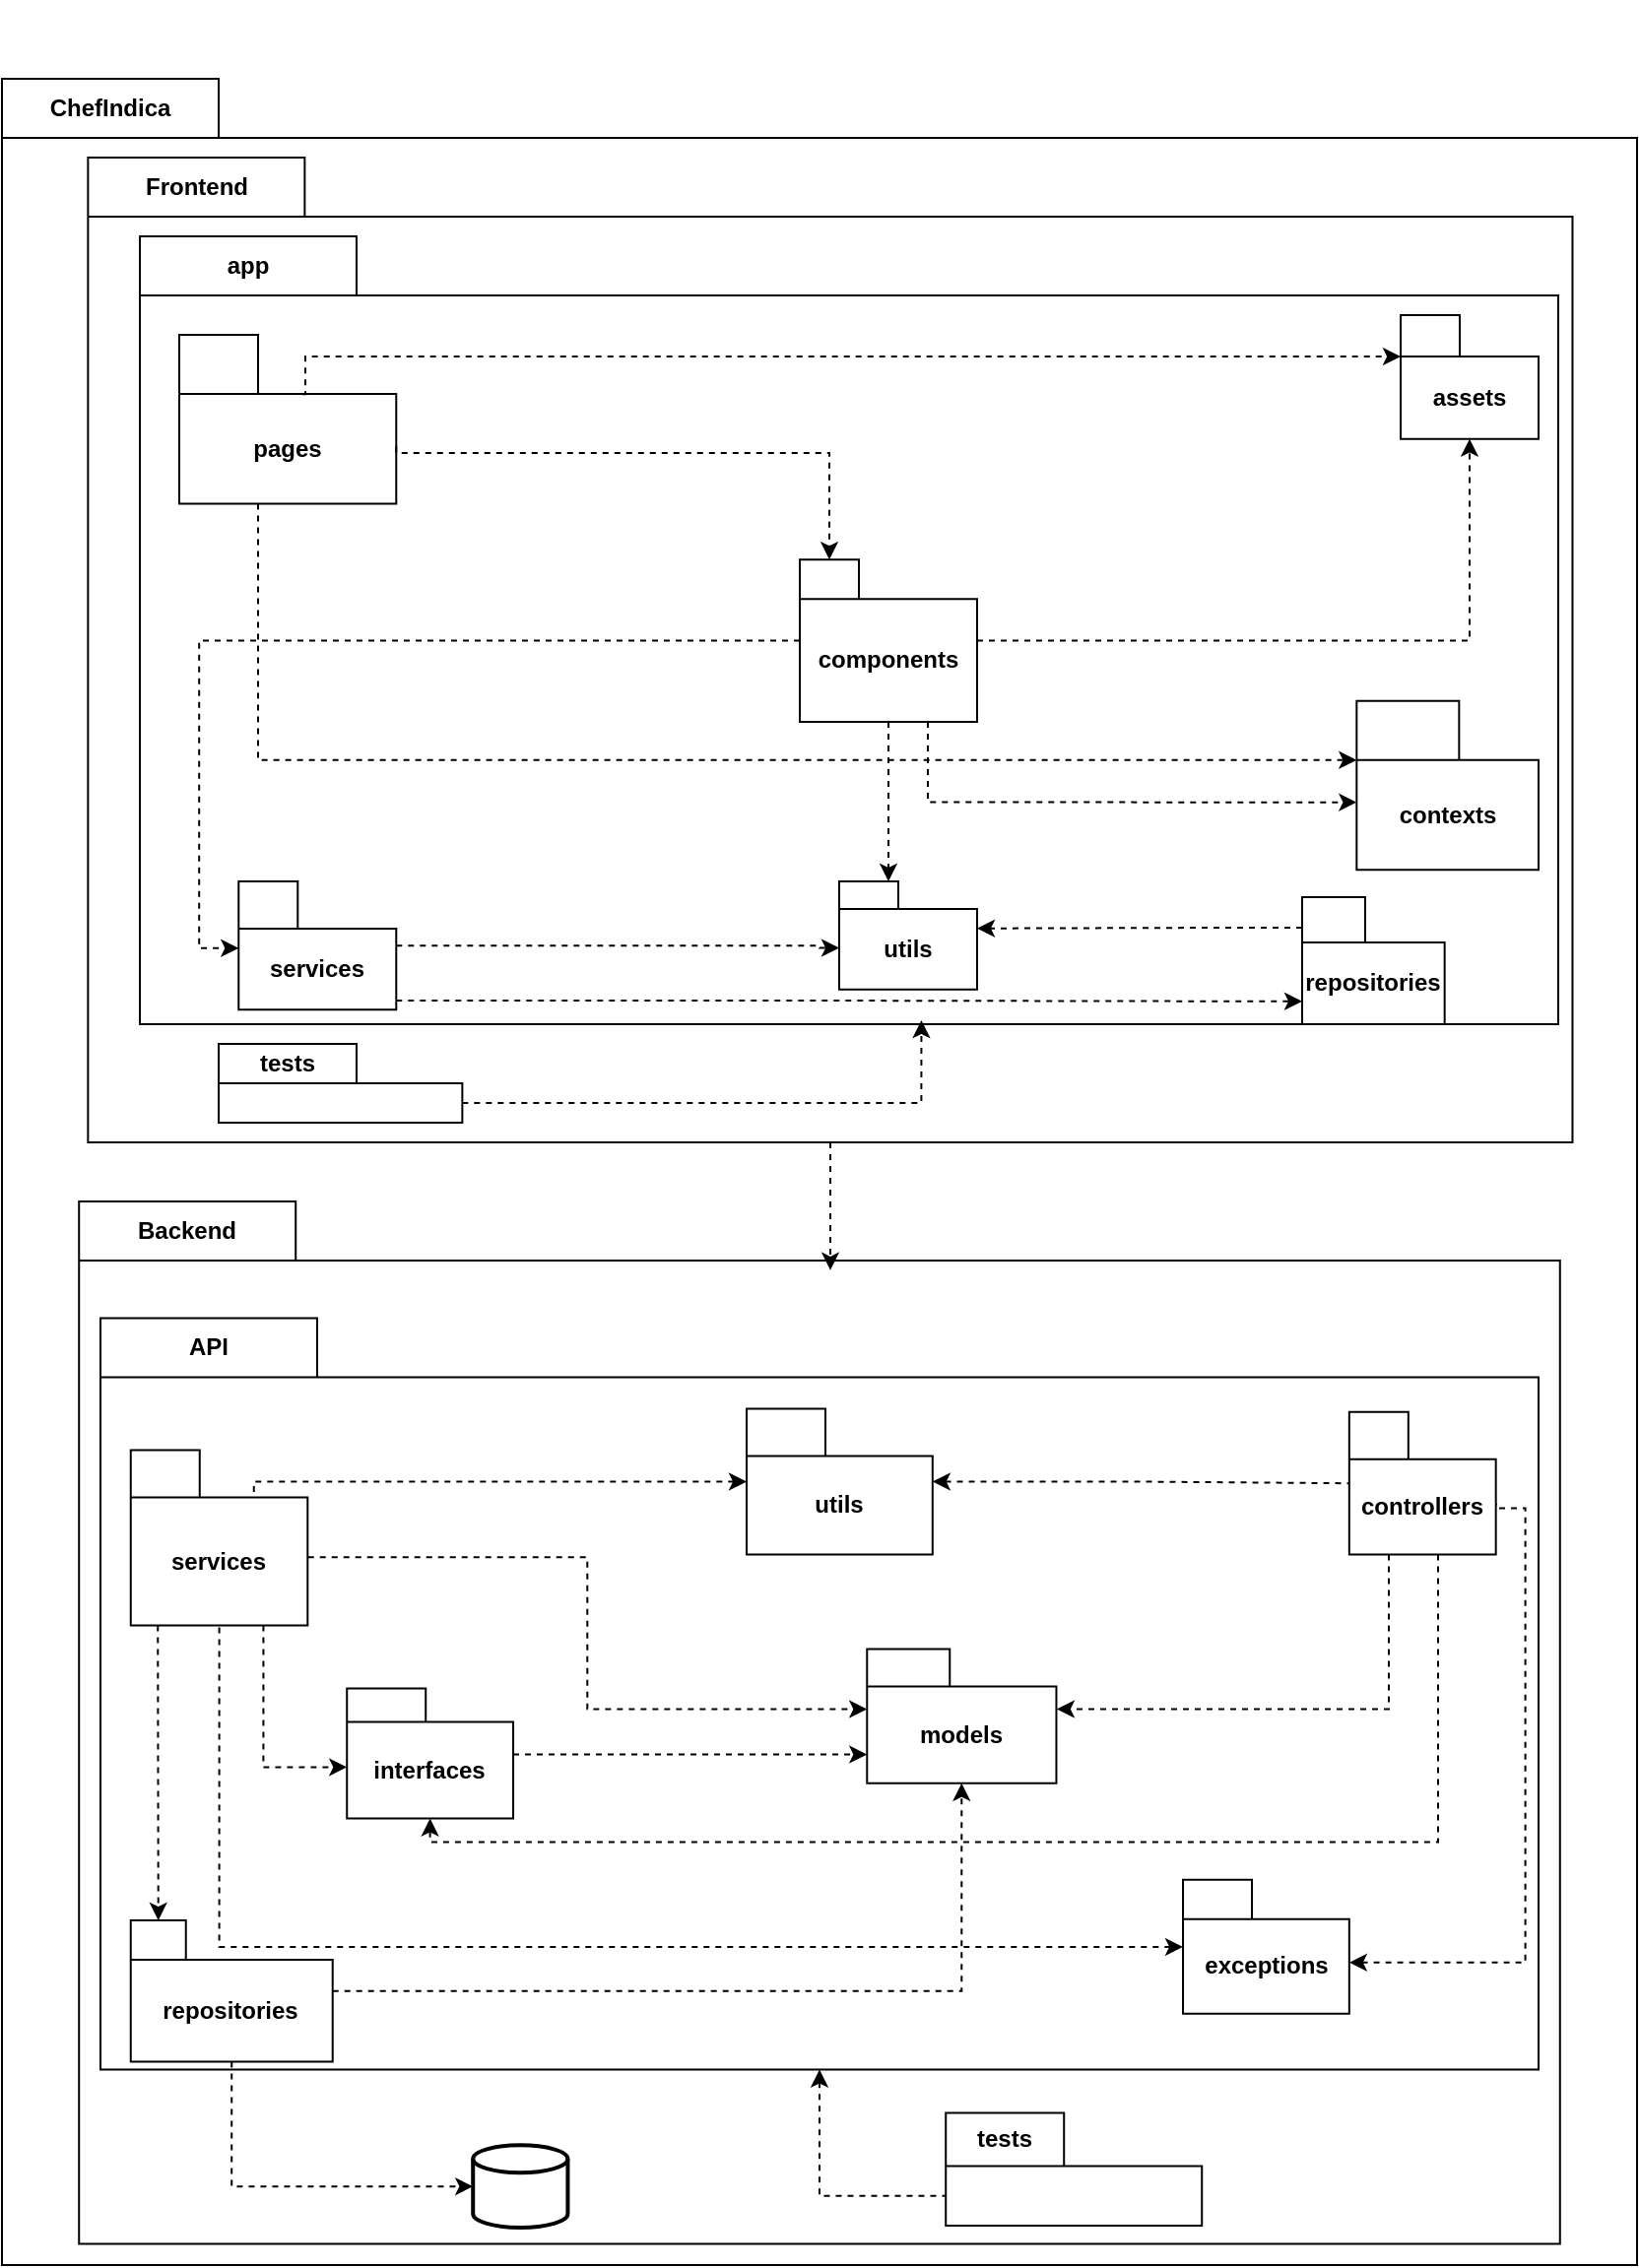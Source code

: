 <mxfile version="24.6.4" type="device">
  <diagram name="Page-1" id="UZT35TQQGvRzr8qSnucg">
    <mxGraphModel dx="1946" dy="2236" grid="1" gridSize="10" guides="1" tooltips="1" connect="1" arrows="1" fold="1" page="1" pageScale="1" pageWidth="850" pageHeight="1100" math="0" shadow="0">
      <root>
        <mxCell id="0" />
        <mxCell id="1" parent="0" />
        <mxCell id="Sj5W9hqEelweWwCMlrfV-1" value="ChefIndica" style="shape=folder;fontStyle=1;tabWidth=110;tabHeight=30;tabPosition=left;html=1;boundedLbl=1;labelInHeader=1;container=1;collapsible=0;whiteSpace=wrap;" vertex="1" parent="1">
          <mxGeometry y="10" width="830" height="1110" as="geometry" />
        </mxCell>
        <mxCell id="Sj5W9hqEelweWwCMlrfV-2" value="" style="html=1;strokeColor=none;resizeWidth=1;resizeHeight=1;fillColor=none;part=1;connectable=0;allowArrows=0;deletable=0;whiteSpace=wrap;" vertex="1" parent="Sj5W9hqEelweWwCMlrfV-1">
          <mxGeometry width="830" height="874.125" relative="1" as="geometry">
            <mxPoint y="-40" as="offset" />
          </mxGeometry>
        </mxCell>
        <mxCell id="Sj5W9hqEelweWwCMlrfV-3" value="&lt;div&gt;Frontend&lt;/div&gt;" style="shape=folder;fontStyle=1;tabWidth=110;tabHeight=30;tabPosition=left;html=1;boundedLbl=1;labelInHeader=1;container=1;collapsible=0;whiteSpace=wrap;" vertex="1" parent="Sj5W9hqEelweWwCMlrfV-1">
          <mxGeometry x="43.68" y="40" width="753.55" height="500" as="geometry" />
        </mxCell>
        <mxCell id="Sj5W9hqEelweWwCMlrfV-4" value="" style="html=1;strokeColor=none;resizeWidth=1;resizeHeight=1;fillColor=none;part=1;connectable=0;allowArrows=0;deletable=0;whiteSpace=wrap;" vertex="1" parent="Sj5W9hqEelweWwCMlrfV-3">
          <mxGeometry width="753.55" height="349.999" relative="1" as="geometry">
            <mxPoint y="30" as="offset" />
          </mxGeometry>
        </mxCell>
        <mxCell id="Sj5W9hqEelweWwCMlrfV-75" value="&lt;div&gt;tests&lt;/div&gt;" style="shape=folder;fontStyle=1;tabWidth=70;tabHeight=20;tabPosition=left;html=1;boundedLbl=1;labelInHeader=1;container=1;collapsible=0;whiteSpace=wrap;" vertex="1" parent="Sj5W9hqEelweWwCMlrfV-3">
          <mxGeometry x="66.32" y="450" width="123.68" height="40" as="geometry" />
        </mxCell>
        <mxCell id="Sj5W9hqEelweWwCMlrfV-76" value="" style="html=1;strokeColor=none;resizeWidth=1;resizeHeight=1;fillColor=none;part=1;connectable=0;allowArrows=0;deletable=0;whiteSpace=wrap;" vertex="1" parent="Sj5W9hqEelweWwCMlrfV-75">
          <mxGeometry width="123.68" height="28.0" relative="1" as="geometry">
            <mxPoint y="30" as="offset" />
          </mxGeometry>
        </mxCell>
        <mxCell id="Sj5W9hqEelweWwCMlrfV-5" value="&lt;div&gt;Backend&lt;/div&gt;" style="shape=folder;fontStyle=1;tabWidth=110;tabHeight=30;tabPosition=left;html=1;boundedLbl=1;labelInHeader=1;container=1;collapsible=0;whiteSpace=wrap;" vertex="1" parent="Sj5W9hqEelweWwCMlrfV-1">
          <mxGeometry x="39.11" y="570" width="751.78" height="529.24" as="geometry" />
        </mxCell>
        <mxCell id="Sj5W9hqEelweWwCMlrfV-6" value="" style="html=1;strokeColor=none;resizeWidth=1;resizeHeight=1;fillColor=none;part=1;connectable=0;allowArrows=0;deletable=0;whiteSpace=wrap;" vertex="1" parent="Sj5W9hqEelweWwCMlrfV-5">
          <mxGeometry width="751.78" height="370.17" relative="1" as="geometry">
            <mxPoint y="30" as="offset" />
          </mxGeometry>
        </mxCell>
        <mxCell id="Sj5W9hqEelweWwCMlrfV-7" value="&lt;div&gt;API&lt;/div&gt;" style="shape=folder;fontStyle=1;tabWidth=110;tabHeight=30;tabPosition=left;html=1;boundedLbl=1;labelInHeader=1;container=1;collapsible=0;whiteSpace=wrap;" vertex="1" parent="Sj5W9hqEelweWwCMlrfV-5">
          <mxGeometry x="10.9" y="59.242" width="729.99" height="381.527" as="geometry" />
        </mxCell>
        <mxCell id="Sj5W9hqEelweWwCMlrfV-8" value="" style="html=1;strokeColor=none;resizeWidth=1;resizeHeight=1;fillColor=none;part=1;connectable=0;allowArrows=0;deletable=0;whiteSpace=wrap;" vertex="1" parent="Sj5W9hqEelweWwCMlrfV-7">
          <mxGeometry width="729.99" height="267.069" relative="1" as="geometry">
            <mxPoint y="30" as="offset" />
          </mxGeometry>
        </mxCell>
        <mxCell id="Sj5W9hqEelweWwCMlrfV-28" value="services" style="shape=folder;fontStyle=1;tabWidth=35;tabHeight=24;tabPosition=left;html=1;boundedLbl=1;whiteSpace=wrap;" vertex="1" parent="Sj5W9hqEelweWwCMlrfV-7">
          <mxGeometry x="15.364" y="66.95" width="89.788" height="89.023" as="geometry" />
        </mxCell>
        <mxCell id="Sj5W9hqEelweWwCMlrfV-35" value="controllers" style="shape=folder;fontStyle=1;tabWidth=30;tabHeight=24;tabPosition=left;html=1;boundedLbl=1;whiteSpace=wrap;" vertex="1" parent="Sj5W9hqEelweWwCMlrfV-7">
          <mxGeometry x="633.906" y="47.637" width="74.425" height="72.415" as="geometry" />
        </mxCell>
        <mxCell id="Sj5W9hqEelweWwCMlrfV-44" style="edgeStyle=orthogonalEdgeStyle;rounded=0;orthogonalLoop=1;jettySize=auto;html=1;dashed=1;endArrow=none;endFill=0;startArrow=classic;startFill=1;" edge="1" parent="Sj5W9hqEelweWwCMlrfV-7" source="Sj5W9hqEelweWwCMlrfV-33" target="Sj5W9hqEelweWwCMlrfV-28">
          <mxGeometry relative="1" as="geometry" />
        </mxCell>
        <mxCell id="Sj5W9hqEelweWwCMlrfV-45" style="edgeStyle=orthogonalEdgeStyle;rounded=0;orthogonalLoop=1;jettySize=auto;html=1;dashed=1;entryX=0;entryY=0;entryDx=74.6;entryDy=46.53;entryPerimeter=0;endArrow=none;endFill=0;startArrow=classic;startFill=1;" edge="1" parent="Sj5W9hqEelweWwCMlrfV-7" source="Sj5W9hqEelweWwCMlrfV-33" target="Sj5W9hqEelweWwCMlrfV-35">
          <mxGeometry relative="1" as="geometry">
            <Array as="points">
              <mxPoint x="723.296" y="327.158" />
              <mxPoint x="723.296" y="96.47" />
            </Array>
          </mxGeometry>
        </mxCell>
        <mxCell id="Sj5W9hqEelweWwCMlrfV-33" value="exceptions" style="shape=folder;fontStyle=1;tabWidth=35;tabHeight=20;tabPosition=left;html=1;boundedLbl=1;whiteSpace=wrap;" vertex="1" parent="Sj5W9hqEelweWwCMlrfV-7">
          <mxGeometry x="549.505" y="285.141" width="84.401" height="68.053" as="geometry" />
        </mxCell>
        <mxCell id="Sj5W9hqEelweWwCMlrfV-32" value="interfaces" style="shape=folder;fontStyle=1;tabWidth=40;tabHeight=17;tabPosition=left;html=1;boundedLbl=1;whiteSpace=wrap;" vertex="1" parent="Sj5W9hqEelweWwCMlrfV-7">
          <mxGeometry x="125.105" y="188.01" width="84.401" height="66.008" as="geometry" />
        </mxCell>
        <mxCell id="Sj5W9hqEelweWwCMlrfV-31" value="models" style="shape=folder;fontStyle=1;tabWidth=42;tabHeight=19;tabPosition=left;html=1;boundedLbl=1;whiteSpace=wrap;" vertex="1" parent="Sj5W9hqEelweWwCMlrfV-7">
          <mxGeometry x="389.115" y="168.007" width="96.104" height="68.168" as="geometry" />
        </mxCell>
        <mxCell id="Sj5W9hqEelweWwCMlrfV-51" style="edgeStyle=orthogonalEdgeStyle;rounded=0;orthogonalLoop=1;jettySize=auto;html=1;dashed=1;" edge="1" parent="Sj5W9hqEelweWwCMlrfV-7" source="Sj5W9hqEelweWwCMlrfV-30" target="Sj5W9hqEelweWwCMlrfV-31">
          <mxGeometry relative="1" as="geometry" />
        </mxCell>
        <mxCell id="Sj5W9hqEelweWwCMlrfV-30" value="repositories" style="shape=folder;fontStyle=1;tabWidth=28;tabHeight=20;tabPosition=left;html=1;boundedLbl=1;whiteSpace=wrap;" vertex="1" parent="Sj5W9hqEelweWwCMlrfV-7">
          <mxGeometry x="15.36" y="305.755" width="102.49" height="71.736" as="geometry" />
        </mxCell>
        <mxCell id="Sj5W9hqEelweWwCMlrfV-47" style="edgeStyle=orthogonalEdgeStyle;rounded=0;orthogonalLoop=1;jettySize=auto;html=1;dashed=1;startArrow=classic;startFill=1;endArrow=none;endFill=0;" edge="1" parent="Sj5W9hqEelweWwCMlrfV-7" source="Sj5W9hqEelweWwCMlrfV-29" target="Sj5W9hqEelweWwCMlrfV-35">
          <mxGeometry relative="1" as="geometry" />
        </mxCell>
        <mxCell id="Sj5W9hqEelweWwCMlrfV-29" value="utils" style="shape=folder;fontStyle=1;tabWidth=40;tabHeight=24;tabPosition=left;html=1;boundedLbl=1;whiteSpace=wrap;" vertex="1" parent="Sj5W9hqEelweWwCMlrfV-7">
          <mxGeometry x="328.007" y="45.98" width="94.378" height="74.072" as="geometry" />
        </mxCell>
        <mxCell id="Sj5W9hqEelweWwCMlrfV-46" style="edgeStyle=orthogonalEdgeStyle;rounded=0;orthogonalLoop=1;jettySize=auto;html=1;entryX=0;entryY=0;entryDx=62.5;entryDy=24;entryPerimeter=0;dashed=1;startArrow=classic;startFill=1;endArrow=none;endFill=0;" edge="1" parent="Sj5W9hqEelweWwCMlrfV-7" source="Sj5W9hqEelweWwCMlrfV-29" target="Sj5W9hqEelweWwCMlrfV-28">
          <mxGeometry relative="1" as="geometry">
            <Array as="points">
              <mxPoint x="77.817" y="82.838" />
            </Array>
          </mxGeometry>
        </mxCell>
        <mxCell id="Sj5W9hqEelweWwCMlrfV-49" style="edgeStyle=orthogonalEdgeStyle;rounded=0;orthogonalLoop=1;jettySize=auto;html=1;exitX=0.75;exitY=1;exitDx=0;exitDy=0;exitPerimeter=0;entryX=0;entryY=0;entryDx=0;entryDy=39.975;entryPerimeter=0;dashed=1;" edge="1" parent="Sj5W9hqEelweWwCMlrfV-7" source="Sj5W9hqEelweWwCMlrfV-28" target="Sj5W9hqEelweWwCMlrfV-32">
          <mxGeometry relative="1" as="geometry" />
        </mxCell>
        <mxCell id="Sj5W9hqEelweWwCMlrfV-53" style="edgeStyle=orthogonalEdgeStyle;rounded=0;orthogonalLoop=1;jettySize=auto;html=1;entryX=0;entryY=0;entryDx=96.33;entryDy=30.503;entryPerimeter=0;dashed=1;" edge="1" parent="Sj5W9hqEelweWwCMlrfV-7" source="Sj5W9hqEelweWwCMlrfV-35" target="Sj5W9hqEelweWwCMlrfV-31">
          <mxGeometry relative="1" as="geometry">
            <Array as="points">
              <mxPoint x="654" y="199" />
            </Array>
          </mxGeometry>
        </mxCell>
        <mxCell id="Sj5W9hqEelweWwCMlrfV-58" style="edgeStyle=orthogonalEdgeStyle;rounded=0;orthogonalLoop=1;jettySize=auto;html=1;exitX=0;exitY=0;exitDx=90;exitDy=54.449;exitPerimeter=0;entryX=0;entryY=0;entryDx=0;entryDy=30.503;entryPerimeter=0;dashed=1;" edge="1" parent="Sj5W9hqEelweWwCMlrfV-7" source="Sj5W9hqEelweWwCMlrfV-28" target="Sj5W9hqEelweWwCMlrfV-31">
          <mxGeometry relative="1" as="geometry" />
        </mxCell>
        <mxCell id="Sj5W9hqEelweWwCMlrfV-59" style="edgeStyle=orthogonalEdgeStyle;rounded=0;orthogonalLoop=1;jettySize=auto;html=1;entryX=0;entryY=0;entryDx=0;entryDy=53.508;entryPerimeter=0;dashed=1;" edge="1" parent="Sj5W9hqEelweWwCMlrfV-7" source="Sj5W9hqEelweWwCMlrfV-32" target="Sj5W9hqEelweWwCMlrfV-31">
          <mxGeometry relative="1" as="geometry">
            <Array as="points">
              <mxPoint x="355" y="221" />
            </Array>
          </mxGeometry>
        </mxCell>
        <mxCell id="Sj5W9hqEelweWwCMlrfV-72" style="edgeStyle=orthogonalEdgeStyle;rounded=0;orthogonalLoop=1;jettySize=auto;html=1;entryX=0;entryY=0;entryDx=14;entryDy=0;entryPerimeter=0;dashed=1;" edge="1" parent="Sj5W9hqEelweWwCMlrfV-7" target="Sj5W9hqEelweWwCMlrfV-30">
          <mxGeometry relative="1" as="geometry">
            <mxPoint x="29.11" y="156.008" as="sourcePoint" />
            <Array as="points">
              <mxPoint x="29" y="156" />
            </Array>
          </mxGeometry>
        </mxCell>
        <mxCell id="Sj5W9hqEelweWwCMlrfV-89" style="edgeStyle=orthogonalEdgeStyle;rounded=0;orthogonalLoop=1;jettySize=auto;html=1;entryX=0.5;entryY=1;entryDx=0;entryDy=0;entryPerimeter=0;dashed=1;" edge="1" parent="Sj5W9hqEelweWwCMlrfV-7" source="Sj5W9hqEelweWwCMlrfV-35" target="Sj5W9hqEelweWwCMlrfV-32">
          <mxGeometry relative="1" as="geometry">
            <Array as="points">
              <mxPoint x="679" y="266" />
              <mxPoint x="167" y="266" />
            </Array>
          </mxGeometry>
        </mxCell>
        <mxCell id="Sj5W9hqEelweWwCMlrfV-70" value="" style="strokeWidth=2;html=1;shape=mxgraph.flowchart.database;whiteSpace=wrap;" vertex="1" parent="Sj5W9hqEelweWwCMlrfV-5">
          <mxGeometry x="199.999" y="479.131" width="48.117" height="41.882" as="geometry" />
        </mxCell>
        <mxCell id="Sj5W9hqEelweWwCMlrfV-74" style="edgeStyle=orthogonalEdgeStyle;rounded=0;orthogonalLoop=1;jettySize=auto;html=1;entryX=0;entryY=0.5;entryDx=0;entryDy=0;entryPerimeter=0;exitX=0.5;exitY=1;exitDx=0;exitDy=0;exitPerimeter=0;dashed=1;" edge="1" parent="Sj5W9hqEelweWwCMlrfV-5" source="Sj5W9hqEelweWwCMlrfV-30" target="Sj5W9hqEelweWwCMlrfV-70">
          <mxGeometry relative="1" as="geometry" />
        </mxCell>
        <mxCell id="Sj5W9hqEelweWwCMlrfV-77" value="&lt;div&gt;tests&lt;/div&gt;" style="shape=folder;fontStyle=1;tabWidth=60;tabHeight=27;tabPosition=left;html=1;boundedLbl=1;labelInHeader=1;container=1;collapsible=0;whiteSpace=wrap;" vertex="1" parent="Sj5W9hqEelweWwCMlrfV-5">
          <mxGeometry x="440" y="462.72" width="130" height="57.28" as="geometry" />
        </mxCell>
        <mxCell id="Sj5W9hqEelweWwCMlrfV-78" value="" style="html=1;strokeColor=none;resizeWidth=1;resizeHeight=1;fillColor=none;part=1;connectable=0;allowArrows=0;deletable=0;whiteSpace=wrap;" vertex="1" parent="Sj5W9hqEelweWwCMlrfV-77">
          <mxGeometry width="130" height="40.096" relative="1" as="geometry">
            <mxPoint y="30" as="offset" />
          </mxGeometry>
        </mxCell>
        <mxCell id="Sj5W9hqEelweWwCMlrfV-84" style="edgeStyle=orthogonalEdgeStyle;rounded=0;orthogonalLoop=1;jettySize=auto;html=1;entryX=0;entryY=0;entryDx=0;entryDy=42.14;entryPerimeter=0;dashed=1;endArrow=none;endFill=0;startArrow=classic;startFill=1;" edge="1" parent="Sj5W9hqEelweWwCMlrfV-5" source="Sj5W9hqEelweWwCMlrfV-7" target="Sj5W9hqEelweWwCMlrfV-77">
          <mxGeometry relative="1" as="geometry" />
        </mxCell>
        <mxCell id="Sj5W9hqEelweWwCMlrfV-65" style="edgeStyle=orthogonalEdgeStyle;rounded=0;orthogonalLoop=1;jettySize=auto;html=1;entryX=0.508;entryY=0.066;entryDx=0;entryDy=0;entryPerimeter=0;dashed=1;" edge="1" parent="Sj5W9hqEelweWwCMlrfV-1" source="Sj5W9hqEelweWwCMlrfV-3" target="Sj5W9hqEelweWwCMlrfV-5">
          <mxGeometry relative="1" as="geometry">
            <Array as="points">
              <mxPoint x="421" y="532" />
              <mxPoint x="420" y="605" />
            </Array>
          </mxGeometry>
        </mxCell>
        <mxCell id="Sj5W9hqEelweWwCMlrfV-87" value="app" style="shape=folder;fontStyle=1;tabWidth=110;tabHeight=30;tabPosition=left;html=1;boundedLbl=1;labelInHeader=1;container=1;collapsible=0;whiteSpace=wrap;" vertex="1" parent="1">
          <mxGeometry x="70" y="90" width="720" height="400" as="geometry" />
        </mxCell>
        <mxCell id="Sj5W9hqEelweWwCMlrfV-88" value="" style="html=1;strokeColor=none;resizeWidth=1;resizeHeight=1;fillColor=none;part=1;connectable=0;allowArrows=0;deletable=0;whiteSpace=wrap;" vertex="1" parent="Sj5W9hqEelweWwCMlrfV-87">
          <mxGeometry width="700.274" height="279.999" relative="1" as="geometry">
            <mxPoint y="30" as="offset" />
          </mxGeometry>
        </mxCell>
        <mxCell id="Sj5W9hqEelweWwCMlrfV-60" value="pages" style="shape=folder;fontStyle=1;tabWidth=40;tabHeight=30;tabPosition=left;html=1;boundedLbl=1;whiteSpace=wrap;" vertex="1" parent="Sj5W9hqEelweWwCMlrfV-87">
          <mxGeometry x="20" y="50.005" width="110.14" height="85.714" as="geometry" />
        </mxCell>
        <mxCell id="Sj5W9hqEelweWwCMlrfV-97" style="edgeStyle=orthogonalEdgeStyle;rounded=0;orthogonalLoop=1;jettySize=auto;html=1;dashed=1;" edge="1" parent="Sj5W9hqEelweWwCMlrfV-87" source="Sj5W9hqEelweWwCMlrfV-61" target="Sj5W9hqEelweWwCMlrfV-80">
          <mxGeometry relative="1" as="geometry" />
        </mxCell>
        <mxCell id="Sj5W9hqEelweWwCMlrfV-111" style="edgeStyle=orthogonalEdgeStyle;rounded=0;orthogonalLoop=1;jettySize=auto;html=1;dashed=1;" edge="1" parent="Sj5W9hqEelweWwCMlrfV-87" source="Sj5W9hqEelweWwCMlrfV-61" target="Sj5W9hqEelweWwCMlrfV-86">
          <mxGeometry relative="1" as="geometry">
            <Array as="points">
              <mxPoint x="380" y="300" />
              <mxPoint x="380" y="300" />
            </Array>
          </mxGeometry>
        </mxCell>
        <mxCell id="Sj5W9hqEelweWwCMlrfV-61" value="components" style="shape=folder;fontStyle=1;tabWidth=30;tabHeight=20;tabPosition=left;html=1;boundedLbl=1;whiteSpace=wrap;" vertex="1" parent="Sj5W9hqEelweWwCMlrfV-87">
          <mxGeometry x="335" y="164.106" width="90" height="82.341" as="geometry" />
        </mxCell>
        <mxCell id="Sj5W9hqEelweWwCMlrfV-80" value="assets" style="shape=folder;fontStyle=1;tabWidth=30;tabHeight=21;tabPosition=left;html=1;boundedLbl=1;whiteSpace=wrap;" vertex="1" parent="Sj5W9hqEelweWwCMlrfV-87">
          <mxGeometry x="640" y="39.996" width="70" height="62.821" as="geometry" />
        </mxCell>
        <mxCell id="Sj5W9hqEelweWwCMlrfV-86" value="utils" style="shape=folder;fontStyle=1;tabWidth=30;tabHeight=14;tabPosition=left;html=1;boundedLbl=1;whiteSpace=wrap;" vertex="1" parent="Sj5W9hqEelweWwCMlrfV-87">
          <mxGeometry x="355" y="327.477" width="70" height="54.944" as="geometry" />
        </mxCell>
        <mxCell id="Sj5W9hqEelweWwCMlrfV-91" value="repositories" style="shape=folder;fontStyle=1;tabWidth=32;tabHeight=23;tabPosition=left;html=1;boundedLbl=1;whiteSpace=wrap;" vertex="1" parent="Sj5W9hqEelweWwCMlrfV-87">
          <mxGeometry x="590" y="335.525" width="72.33" height="64.472" as="geometry" />
        </mxCell>
        <mxCell id="Sj5W9hqEelweWwCMlrfV-92" value="contexts" style="shape=folder;fontStyle=1;tabWidth=52;tabHeight=30;tabPosition=left;html=1;boundedLbl=1;whiteSpace=wrap;" vertex="1" parent="Sj5W9hqEelweWwCMlrfV-87">
          <mxGeometry x="617.67" y="235.897" width="92.33" height="85.714" as="geometry" />
        </mxCell>
        <mxCell id="Sj5W9hqEelweWwCMlrfV-100" style="edgeStyle=orthogonalEdgeStyle;rounded=0;orthogonalLoop=1;jettySize=auto;html=1;entryX=0;entryY=0;entryDx=0;entryDy=51.429;entryPerimeter=0;dashed=1;flowAnimation=0;" edge="1" parent="Sj5W9hqEelweWwCMlrfV-87" source="Sj5W9hqEelweWwCMlrfV-61" target="Sj5W9hqEelweWwCMlrfV-92">
          <mxGeometry relative="1" as="geometry">
            <Array as="points">
              <mxPoint x="400" y="287" />
            </Array>
          </mxGeometry>
        </mxCell>
        <mxCell id="Sj5W9hqEelweWwCMlrfV-62" value="services" style="shape=folder;fontStyle=1;tabWidth=30;tabHeight=24;tabPosition=left;html=1;boundedLbl=1;whiteSpace=wrap;" vertex="1" parent="Sj5W9hqEelweWwCMlrfV-87">
          <mxGeometry x="50.14" y="327.477" width="80" height="65.2" as="geometry" />
        </mxCell>
        <mxCell id="Sj5W9hqEelweWwCMlrfV-105" style="edgeStyle=orthogonalEdgeStyle;rounded=0;orthogonalLoop=1;jettySize=auto;html=1;entryX=0;entryY=0;entryDx=0;entryDy=33.892;entryPerimeter=0;dashed=1;" edge="1" parent="Sj5W9hqEelweWwCMlrfV-87" source="Sj5W9hqEelweWwCMlrfV-61" target="Sj5W9hqEelweWwCMlrfV-62">
          <mxGeometry relative="1" as="geometry" />
        </mxCell>
        <mxCell id="Sj5W9hqEelweWwCMlrfV-114" style="edgeStyle=orthogonalEdgeStyle;rounded=0;orthogonalLoop=1;jettySize=auto;html=1;exitX=0;exitY=0;exitDx=110.14;exitDy=56.786;exitPerimeter=0;entryX=0;entryY=0;entryDx=15;entryDy=0;entryPerimeter=0;dashed=1;" edge="1" parent="Sj5W9hqEelweWwCMlrfV-87" source="Sj5W9hqEelweWwCMlrfV-60" target="Sj5W9hqEelweWwCMlrfV-61">
          <mxGeometry relative="1" as="geometry">
            <Array as="points">
              <mxPoint x="130" y="110" />
              <mxPoint x="350" y="110" />
            </Array>
          </mxGeometry>
        </mxCell>
        <mxCell id="Sj5W9hqEelweWwCMlrfV-116" style="edgeStyle=orthogonalEdgeStyle;rounded=0;orthogonalLoop=1;jettySize=auto;html=1;entryX=0;entryY=0;entryDx=0;entryDy=33.785;entryPerimeter=0;dashed=1;" edge="1" parent="Sj5W9hqEelweWwCMlrfV-87" source="Sj5W9hqEelweWwCMlrfV-62" target="Sj5W9hqEelweWwCMlrfV-86">
          <mxGeometry relative="1" as="geometry">
            <Array as="points">
              <mxPoint x="345" y="360" />
            </Array>
          </mxGeometry>
        </mxCell>
        <mxCell id="Sj5W9hqEelweWwCMlrfV-117" style="edgeStyle=orthogonalEdgeStyle;rounded=0;orthogonalLoop=1;jettySize=auto;html=1;entryX=0;entryY=0;entryDx=0;entryDy=52.895;entryPerimeter=0;dashed=1;" edge="1" parent="Sj5W9hqEelweWwCMlrfV-87" source="Sj5W9hqEelweWwCMlrfV-62" target="Sj5W9hqEelweWwCMlrfV-91">
          <mxGeometry relative="1" as="geometry">
            <Array as="points">
              <mxPoint x="340" y="388" />
              <mxPoint x="340" y="388" />
            </Array>
          </mxGeometry>
        </mxCell>
        <mxCell id="Sj5W9hqEelweWwCMlrfV-118" style="edgeStyle=orthogonalEdgeStyle;rounded=0;orthogonalLoop=1;jettySize=auto;html=1;entryX=0;entryY=0;entryDx=70;entryDy=23.892;entryPerimeter=0;dashed=1;" edge="1" parent="Sj5W9hqEelweWwCMlrfV-87" source="Sj5W9hqEelweWwCMlrfV-91" target="Sj5W9hqEelweWwCMlrfV-86">
          <mxGeometry relative="1" as="geometry">
            <Array as="points">
              <mxPoint x="550" y="351" />
              <mxPoint x="550" y="351" />
            </Array>
          </mxGeometry>
        </mxCell>
        <mxCell id="Sj5W9hqEelweWwCMlrfV-119" style="edgeStyle=orthogonalEdgeStyle;rounded=0;orthogonalLoop=1;jettySize=auto;html=1;entryX=0;entryY=0;entryDx=0;entryDy=30;entryPerimeter=0;dashed=1;" edge="1" parent="Sj5W9hqEelweWwCMlrfV-87" source="Sj5W9hqEelweWwCMlrfV-60" target="Sj5W9hqEelweWwCMlrfV-92">
          <mxGeometry relative="1" as="geometry">
            <Array as="points">
              <mxPoint x="60" y="266" />
            </Array>
          </mxGeometry>
        </mxCell>
        <mxCell id="Sj5W9hqEelweWwCMlrfV-121" style="edgeStyle=orthogonalEdgeStyle;rounded=0;orthogonalLoop=1;jettySize=auto;html=1;entryX=0;entryY=0;entryDx=0;entryDy=21;entryPerimeter=0;dashed=1;exitX=0.567;exitY=0.351;exitDx=0;exitDy=0;exitPerimeter=0;" edge="1" parent="Sj5W9hqEelweWwCMlrfV-87" source="Sj5W9hqEelweWwCMlrfV-60" target="Sj5W9hqEelweWwCMlrfV-80">
          <mxGeometry relative="1" as="geometry">
            <Array as="points">
              <mxPoint x="84" y="80" />
              <mxPoint x="84" y="61" />
            </Array>
          </mxGeometry>
        </mxCell>
        <mxCell id="Sj5W9hqEelweWwCMlrfV-110" style="edgeStyle=orthogonalEdgeStyle;rounded=0;orthogonalLoop=1;jettySize=auto;html=1;entryX=0.551;entryY=0.995;entryDx=0;entryDy=0;entryPerimeter=0;dashed=1;" edge="1" parent="1" source="Sj5W9hqEelweWwCMlrfV-75" target="Sj5W9hqEelweWwCMlrfV-87">
          <mxGeometry relative="1" as="geometry">
            <Array as="points">
              <mxPoint x="467" y="530" />
            </Array>
          </mxGeometry>
        </mxCell>
      </root>
    </mxGraphModel>
  </diagram>
</mxfile>
